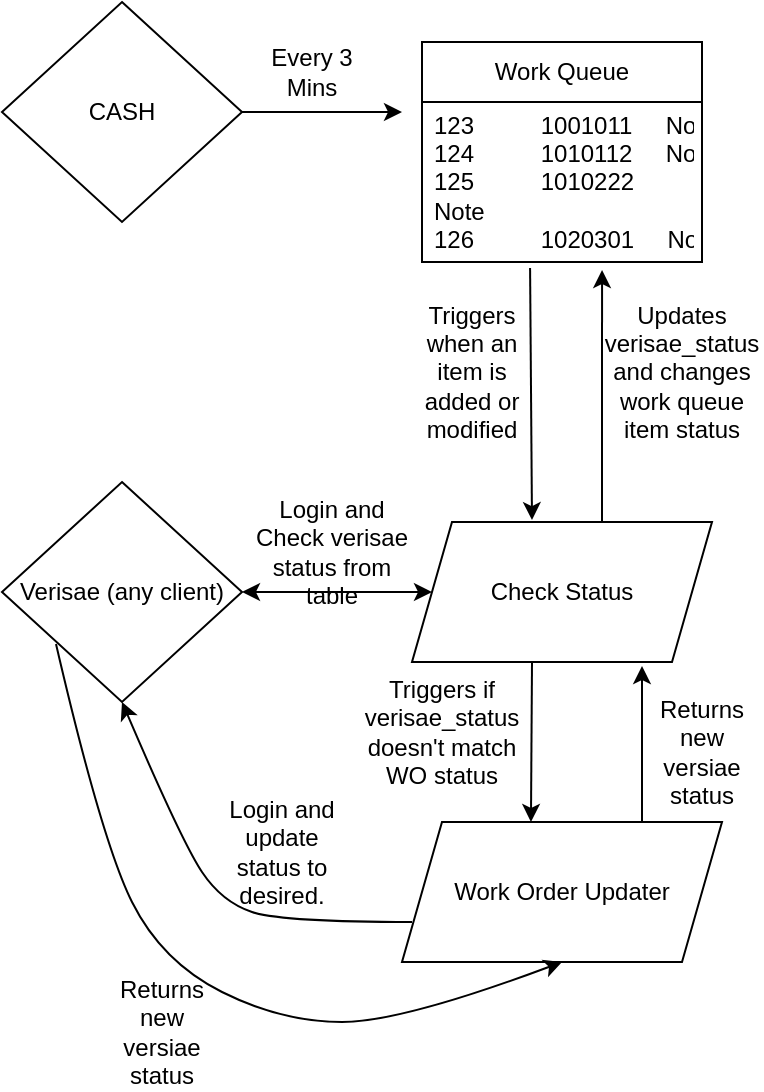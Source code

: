 <mxfile version="28.0.7">
  <diagram name="Page-1" id="QXizN9flqTxCmcqTdpQB">
    <mxGraphModel dx="872" dy="600" grid="1" gridSize="10" guides="1" tooltips="1" connect="1" arrows="1" fold="1" page="1" pageScale="1" pageWidth="850" pageHeight="1100" math="0" shadow="0">
      <root>
        <mxCell id="0" />
        <mxCell id="1" parent="0" />
        <mxCell id="-Po2VdX33-NVV1qi-q2h-1" value="CASH" style="rhombus;whiteSpace=wrap;html=1;" vertex="1" parent="1">
          <mxGeometry x="240" y="80" width="120" height="110" as="geometry" />
        </mxCell>
        <mxCell id="-Po2VdX33-NVV1qi-q2h-4" value="" style="endArrow=classic;html=1;rounded=0;exitX=1;exitY=0.5;exitDx=0;exitDy=0;" edge="1" parent="1" source="-Po2VdX33-NVV1qi-q2h-1">
          <mxGeometry width="50" height="50" relative="1" as="geometry">
            <mxPoint x="400" y="340" as="sourcePoint" />
            <mxPoint x="440" y="135" as="targetPoint" />
          </mxGeometry>
        </mxCell>
        <mxCell id="-Po2VdX33-NVV1qi-q2h-5" value="Every 3 Mins" style="text;html=1;align=center;verticalAlign=middle;whiteSpace=wrap;rounded=0;" vertex="1" parent="1">
          <mxGeometry x="365" y="100" width="60" height="30" as="geometry" />
        </mxCell>
        <mxCell id="-Po2VdX33-NVV1qi-q2h-6" value="Work Queue" style="swimlane;fontStyle=0;childLayout=stackLayout;horizontal=1;startSize=30;horizontalStack=0;resizeParent=1;resizeParentMax=0;resizeLast=0;collapsible=1;marginBottom=0;whiteSpace=wrap;html=1;" vertex="1" parent="1">
          <mxGeometry x="450" y="100" width="140" height="110" as="geometry" />
        </mxCell>
        <mxCell id="-Po2VdX33-NVV1qi-q2h-9" value="&lt;div&gt;123&lt;span style=&quot;white-space: pre;&quot;&gt;&#x9;&lt;/span&gt;&lt;span style=&quot;white-space: pre;&quot;&gt;&#x9;&lt;/span&gt;1001011&amp;nbsp;&amp;nbsp;&amp;nbsp;&amp;nbsp; Note&lt;/div&gt;&lt;div&gt;124&lt;span style=&quot;white-space: pre;&quot;&gt;&#x9;&lt;/span&gt;&lt;span style=&quot;white-space: pre;&quot;&gt;&#x9;&lt;/span&gt;1010112&amp;nbsp;&amp;nbsp;&amp;nbsp;&amp;nbsp; Note&lt;/div&gt;&lt;div&gt;125&lt;span style=&quot;white-space: pre;&quot;&gt;&#x9;&lt;/span&gt;&lt;span style=&quot;white-space: pre;&quot;&gt;&#x9;&lt;/span&gt;1010222&amp;nbsp;&amp;nbsp;&amp;nbsp;&amp;nbsp; Note&lt;/div&gt;&lt;div&gt;126&amp;nbsp;&amp;nbsp;&amp;nbsp;&amp;nbsp; &lt;span style=&quot;white-space: pre;&quot;&gt;&#x9;&lt;/span&gt;1020301&lt;span style=&quot;white-space: pre;&quot;&gt;&#x9;   Note&lt;/span&gt; &lt;br&gt;&lt;/div&gt;" style="text;strokeColor=none;fillColor=none;align=left;verticalAlign=middle;spacingLeft=4;spacingRight=4;overflow=hidden;points=[[0,0.5],[1,0.5]];portConstraint=eastwest;rotatable=0;whiteSpace=wrap;html=1;" vertex="1" parent="-Po2VdX33-NVV1qi-q2h-6">
          <mxGeometry y="30" width="140" height="80" as="geometry" />
        </mxCell>
        <mxCell id="-Po2VdX33-NVV1qi-q2h-11" value="Check Status " style="shape=parallelogram;perimeter=parallelogramPerimeter;whiteSpace=wrap;html=1;fixedSize=1;" vertex="1" parent="1">
          <mxGeometry x="445" y="340" width="150" height="70" as="geometry" />
        </mxCell>
        <mxCell id="-Po2VdX33-NVV1qi-q2h-13" value="Triggers when an item is added or modified" style="text;html=1;align=center;verticalAlign=middle;whiteSpace=wrap;rounded=0;" vertex="1" parent="1">
          <mxGeometry x="445" y="250" width="60" height="30" as="geometry" />
        </mxCell>
        <mxCell id="-Po2VdX33-NVV1qi-q2h-15" value="" style="endArrow=classic;html=1;rounded=0;exitX=0.386;exitY=1.038;exitDx=0;exitDy=0;exitPerimeter=0;entryX=0.4;entryY=-0.014;entryDx=0;entryDy=0;entryPerimeter=0;" edge="1" parent="1" source="-Po2VdX33-NVV1qi-q2h-9" target="-Po2VdX33-NVV1qi-q2h-11">
          <mxGeometry width="50" height="50" relative="1" as="geometry">
            <mxPoint x="400" y="340" as="sourcePoint" />
            <mxPoint x="450" y="290" as="targetPoint" />
          </mxGeometry>
        </mxCell>
        <mxCell id="-Po2VdX33-NVV1qi-q2h-16" value="" style="endArrow=classic;html=1;rounded=0;entryX=0.643;entryY=1.05;entryDx=0;entryDy=0;entryPerimeter=0;" edge="1" parent="1" target="-Po2VdX33-NVV1qi-q2h-9">
          <mxGeometry width="50" height="50" relative="1" as="geometry">
            <mxPoint x="540" y="340" as="sourcePoint" />
            <mxPoint x="590" y="290" as="targetPoint" />
          </mxGeometry>
        </mxCell>
        <mxCell id="-Po2VdX33-NVV1qi-q2h-17" value="Updates verisae_status and changes work queue item status" style="text;html=1;align=center;verticalAlign=middle;whiteSpace=wrap;rounded=0;" vertex="1" parent="1">
          <mxGeometry x="550" y="250" width="60" height="30" as="geometry" />
        </mxCell>
        <mxCell id="-Po2VdX33-NVV1qi-q2h-18" value="Verisae (any client)" style="rhombus;whiteSpace=wrap;html=1;" vertex="1" parent="1">
          <mxGeometry x="240" y="320" width="120" height="110" as="geometry" />
        </mxCell>
        <mxCell id="-Po2VdX33-NVV1qi-q2h-20" value="" style="endArrow=classic;startArrow=classic;html=1;rounded=0;entryX=1;entryY=0.5;entryDx=0;entryDy=0;exitX=0;exitY=0.5;exitDx=0;exitDy=0;" edge="1" parent="1" source="-Po2VdX33-NVV1qi-q2h-11" target="-Po2VdX33-NVV1qi-q2h-18">
          <mxGeometry width="50" height="50" relative="1" as="geometry">
            <mxPoint x="450" y="380" as="sourcePoint" />
            <mxPoint x="500" y="330" as="targetPoint" />
          </mxGeometry>
        </mxCell>
        <mxCell id="-Po2VdX33-NVV1qi-q2h-21" value="Login and Check verisae status from table" style="text;html=1;align=center;verticalAlign=middle;whiteSpace=wrap;rounded=0;" vertex="1" parent="1">
          <mxGeometry x="360" y="340" width="90" height="30" as="geometry" />
        </mxCell>
        <mxCell id="-Po2VdX33-NVV1qi-q2h-24" value="" style="endArrow=classic;html=1;rounded=0;entryX=0.403;entryY=0;entryDx=0;entryDy=0;entryPerimeter=0;" edge="1" parent="1" target="-Po2VdX33-NVV1qi-q2h-25">
          <mxGeometry width="50" height="50" relative="1" as="geometry">
            <mxPoint x="505" y="410" as="sourcePoint" />
            <mxPoint x="505" y="470" as="targetPoint" />
          </mxGeometry>
        </mxCell>
        <mxCell id="-Po2VdX33-NVV1qi-q2h-25" value="Work Order Updater" style="shape=parallelogram;perimeter=parallelogramPerimeter;whiteSpace=wrap;html=1;fixedSize=1;" vertex="1" parent="1">
          <mxGeometry x="440" y="490" width="160" height="70" as="geometry" />
        </mxCell>
        <mxCell id="-Po2VdX33-NVV1qi-q2h-26" value="Triggers if verisae_status doesn&#39;t match WO status" style="text;html=1;align=center;verticalAlign=middle;whiteSpace=wrap;rounded=0;" vertex="1" parent="1">
          <mxGeometry x="415" y="430" width="90" height="30" as="geometry" />
        </mxCell>
        <mxCell id="-Po2VdX33-NVV1qi-q2h-28" value="" style="endArrow=classic;html=1;rounded=0;exitX=0.75;exitY=0;exitDx=0;exitDy=0;" edge="1" parent="1" source="-Po2VdX33-NVV1qi-q2h-25">
          <mxGeometry width="50" height="50" relative="1" as="geometry">
            <mxPoint x="540" y="380" as="sourcePoint" />
            <mxPoint x="560" y="412" as="targetPoint" />
          </mxGeometry>
        </mxCell>
        <mxCell id="-Po2VdX33-NVV1qi-q2h-29" value="Returns new versiae status " style="text;html=1;align=center;verticalAlign=middle;whiteSpace=wrap;rounded=0;" vertex="1" parent="1">
          <mxGeometry x="560" y="440" width="60" height="30" as="geometry" />
        </mxCell>
        <mxCell id="-Po2VdX33-NVV1qi-q2h-31" value="" style="curved=1;endArrow=classic;html=1;rounded=0;entryX=0.5;entryY=1;entryDx=0;entryDy=0;" edge="1" parent="1" target="-Po2VdX33-NVV1qi-q2h-18">
          <mxGeometry width="50" height="50" relative="1" as="geometry">
            <mxPoint x="445" y="540" as="sourcePoint" />
            <mxPoint x="280" y="510" as="targetPoint" />
            <Array as="points">
              <mxPoint x="380" y="540" />
              <mxPoint x="350" y="530" />
              <mxPoint x="330" y="500" />
            </Array>
          </mxGeometry>
        </mxCell>
        <mxCell id="-Po2VdX33-NVV1qi-q2h-33" value="Login and update status to desired." style="text;html=1;align=center;verticalAlign=middle;whiteSpace=wrap;rounded=0;" vertex="1" parent="1">
          <mxGeometry x="350" y="490" width="60" height="30" as="geometry" />
        </mxCell>
        <mxCell id="-Po2VdX33-NVV1qi-q2h-35" value="" style="curved=1;endArrow=classic;html=1;rounded=0;exitX=0.2;exitY=0.745;exitDx=0;exitDy=0;exitPerimeter=0;entryX=0.5;entryY=1;entryDx=0;entryDy=0;" edge="1" parent="1" target="-Po2VdX33-NVV1qi-q2h-25">
          <mxGeometry width="50" height="50" relative="1" as="geometry">
            <mxPoint x="267" y="400.98" as="sourcePoint" />
            <mxPoint x="493" y="649.03" as="targetPoint" />
            <Array as="points">
              <mxPoint x="290" y="500" />
              <mxPoint x="320" y="560" />
              <mxPoint x="380" y="590" />
              <mxPoint x="440" y="590" />
            </Array>
          </mxGeometry>
        </mxCell>
        <mxCell id="-Po2VdX33-NVV1qi-q2h-40" value="Returns new versiae status " style="text;html=1;align=center;verticalAlign=middle;whiteSpace=wrap;rounded=0;" vertex="1" parent="1">
          <mxGeometry x="290" y="580" width="60" height="30" as="geometry" />
        </mxCell>
      </root>
    </mxGraphModel>
  </diagram>
</mxfile>
